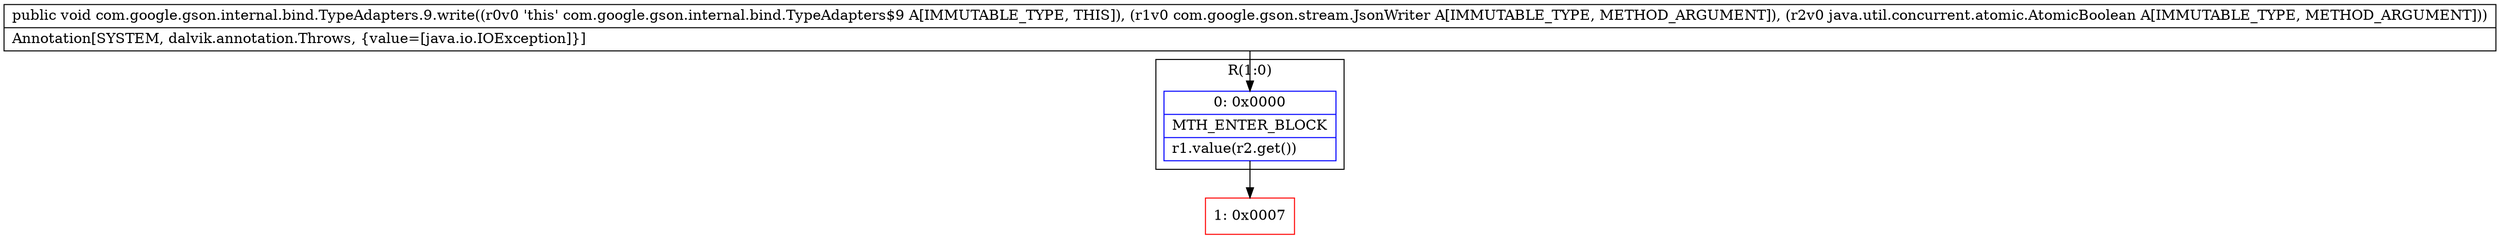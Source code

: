 digraph "CFG forcom.google.gson.internal.bind.TypeAdapters.9.write(Lcom\/google\/gson\/stream\/JsonWriter;Ljava\/util\/concurrent\/atomic\/AtomicBoolean;)V" {
subgraph cluster_Region_595783821 {
label = "R(1:0)";
node [shape=record,color=blue];
Node_0 [shape=record,label="{0\:\ 0x0000|MTH_ENTER_BLOCK\l|r1.value(r2.get())\l}"];
}
Node_1 [shape=record,color=red,label="{1\:\ 0x0007}"];
MethodNode[shape=record,label="{public void com.google.gson.internal.bind.TypeAdapters.9.write((r0v0 'this' com.google.gson.internal.bind.TypeAdapters$9 A[IMMUTABLE_TYPE, THIS]), (r1v0 com.google.gson.stream.JsonWriter A[IMMUTABLE_TYPE, METHOD_ARGUMENT]), (r2v0 java.util.concurrent.atomic.AtomicBoolean A[IMMUTABLE_TYPE, METHOD_ARGUMENT]))  | Annotation[SYSTEM, dalvik.annotation.Throws, \{value=[java.io.IOException]\}]\l}"];
MethodNode -> Node_0;
Node_0 -> Node_1;
}

